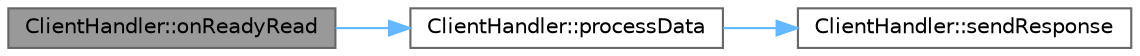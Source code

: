 digraph "ClientHandler::onReadyRead"
{
 // LATEX_PDF_SIZE
  bgcolor="transparent";
  edge [fontname=Helvetica,fontsize=10,labelfontname=Helvetica,labelfontsize=10];
  node [fontname=Helvetica,fontsize=10,shape=box,height=0.2,width=0.4];
  rankdir="LR";
  Node1 [id="Node000001",label="ClientHandler::onReadyRead",height=0.2,width=0.4,color="gray40", fillcolor="grey60", style="filled", fontcolor="black",tooltip="Слот для обработки данных, поступающих от клиента"];
  Node1 -> Node2 [id="edge1_Node000001_Node000002",color="steelblue1",style="solid",tooltip=" "];
  Node2 [id="Node000002",label="ClientHandler::processData",height=0.2,width=0.4,color="grey40", fillcolor="white", style="filled",URL="$class_client_handler.html#aff9f8b95d206524e5c093e809200e047",tooltip="Обрабатывает полученные от клиента данные"];
  Node2 -> Node3 [id="edge2_Node000002_Node000003",color="steelblue1",style="solid",tooltip=" "];
  Node3 [id="Node000003",label="ClientHandler::sendResponse",height=0.2,width=0.4,color="grey40", fillcolor="white", style="filled",URL="$class_client_handler.html#a9419e0b522e3209b433a9dada19330c0",tooltip="Отправляет ответ клиенту"];
}
